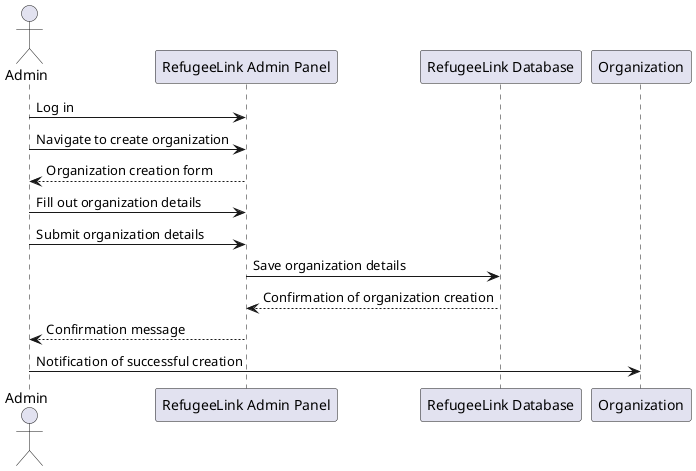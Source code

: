@startuml

actor Admin
participant "RefugeeLink Admin Panel" as Panel
participant "RefugeeLink Database" as Database
participant "Organization" as Org

Admin -> Panel: Log in
Admin -> Panel: Navigate to create organization
Panel --> Admin: Organization creation form
Admin -> Panel: Fill out organization details
Admin -> Panel: Submit organization details
Panel -> Database: Save organization details
Database --> Panel: Confirmation of organization creation
Panel --> Admin: Confirmation message
Admin -> Org: Notification of successful creation

@enduml
